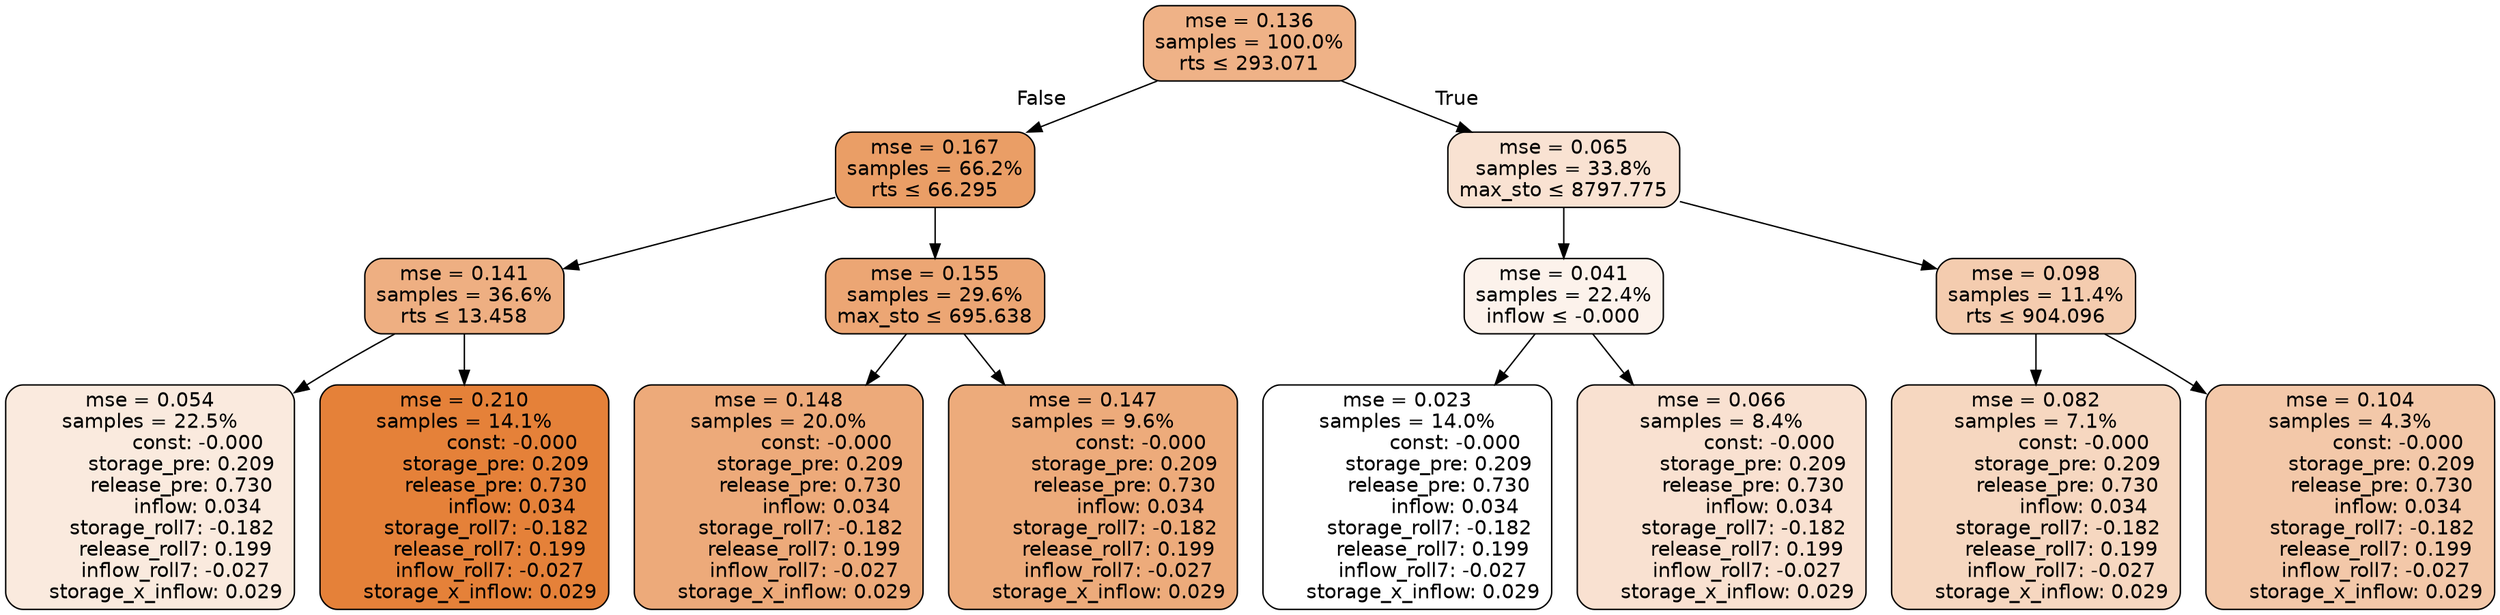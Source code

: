 digraph tree {
node [shape=rectangle, style="filled, rounded", color="black", fontname=helvetica] ;
edge [fontname=helvetica] ;
	"0" [label="mse = 0.136
samples = 100.0%
rts &le; 293.071", fillcolor="#efb287"]
	"1" [label="mse = 0.167
samples = 66.2%
rts &le; 66.295", fillcolor="#ea9e66"]
	"2" [label="mse = 0.141
samples = 36.6%
rts &le; 13.458", fillcolor="#eeaf82"]
	"3" [label="mse = 0.054
samples = 22.5%
               const: -0.000
          storage_pre: 0.209
          release_pre: 0.730
               inflow: 0.034
       storage_roll7: -0.182
        release_roll7: 0.199
        inflow_roll7: -0.027
     storage_x_inflow: 0.029", fillcolor="#faeade"]
	"4" [label="mse = 0.210
samples = 14.1%
               const: -0.000
          storage_pre: 0.209
          release_pre: 0.730
               inflow: 0.034
       storage_roll7: -0.182
        release_roll7: 0.199
        inflow_roll7: -0.027
     storage_x_inflow: 0.029", fillcolor="#e58139"]
	"5" [label="mse = 0.155
samples = 29.6%
max_sto &le; 695.638", fillcolor="#eca674"]
	"6" [label="mse = 0.148
samples = 20.0%
               const: -0.000
          storage_pre: 0.209
          release_pre: 0.730
               inflow: 0.034
       storage_roll7: -0.182
        release_roll7: 0.199
        inflow_roll7: -0.027
     storage_x_inflow: 0.029", fillcolor="#edaa7a"]
	"7" [label="mse = 0.147
samples = 9.6%
               const: -0.000
          storage_pre: 0.209
          release_pre: 0.730
               inflow: 0.034
       storage_roll7: -0.182
        release_roll7: 0.199
        inflow_roll7: -0.027
     storage_x_inflow: 0.029", fillcolor="#edab7b"]
	"8" [label="mse = 0.065
samples = 33.8%
max_sto &le; 8797.775", fillcolor="#f9e2d2"]
	"9" [label="mse = 0.041
samples = 22.4%
inflow &le; -0.000", fillcolor="#fcf2eb"]
	"10" [label="mse = 0.023
samples = 14.0%
               const: -0.000
          storage_pre: 0.209
          release_pre: 0.730
               inflow: 0.034
       storage_roll7: -0.182
        release_roll7: 0.199
        inflow_roll7: -0.027
     storage_x_inflow: 0.029", fillcolor="#ffffff"]
	"11" [label="mse = 0.066
samples = 8.4%
               const: -0.000
          storage_pre: 0.209
          release_pre: 0.730
               inflow: 0.034
       storage_roll7: -0.182
        release_roll7: 0.199
        inflow_roll7: -0.027
     storage_x_inflow: 0.029", fillcolor="#f9e1d1"]
	"12" [label="mse = 0.098
samples = 11.4%
rts &le; 904.096", fillcolor="#f4ccaf"]
	"13" [label="mse = 0.082
samples = 7.1%
               const: -0.000
          storage_pre: 0.209
          release_pre: 0.730
               inflow: 0.034
       storage_roll7: -0.182
        release_roll7: 0.199
        inflow_roll7: -0.027
     storage_x_inflow: 0.029", fillcolor="#f6d7c0"]
	"14" [label="mse = 0.104
samples = 4.3%
               const: -0.000
          storage_pre: 0.209
          release_pre: 0.730
               inflow: 0.034
       storage_roll7: -0.182
        release_roll7: 0.199
        inflow_roll7: -0.027
     storage_x_inflow: 0.029", fillcolor="#f3c8a9"]

	"0" -> "1" [labeldistance=2.5, labelangle=45, headlabel="False"]
	"1" -> "2"
	"2" -> "3"
	"2" -> "4"
	"1" -> "5"
	"5" -> "6"
	"5" -> "7"
	"0" -> "8" [labeldistance=2.5, labelangle=-45, headlabel="True"]
	"8" -> "9"
	"9" -> "10"
	"9" -> "11"
	"8" -> "12"
	"12" -> "13"
	"12" -> "14"
}